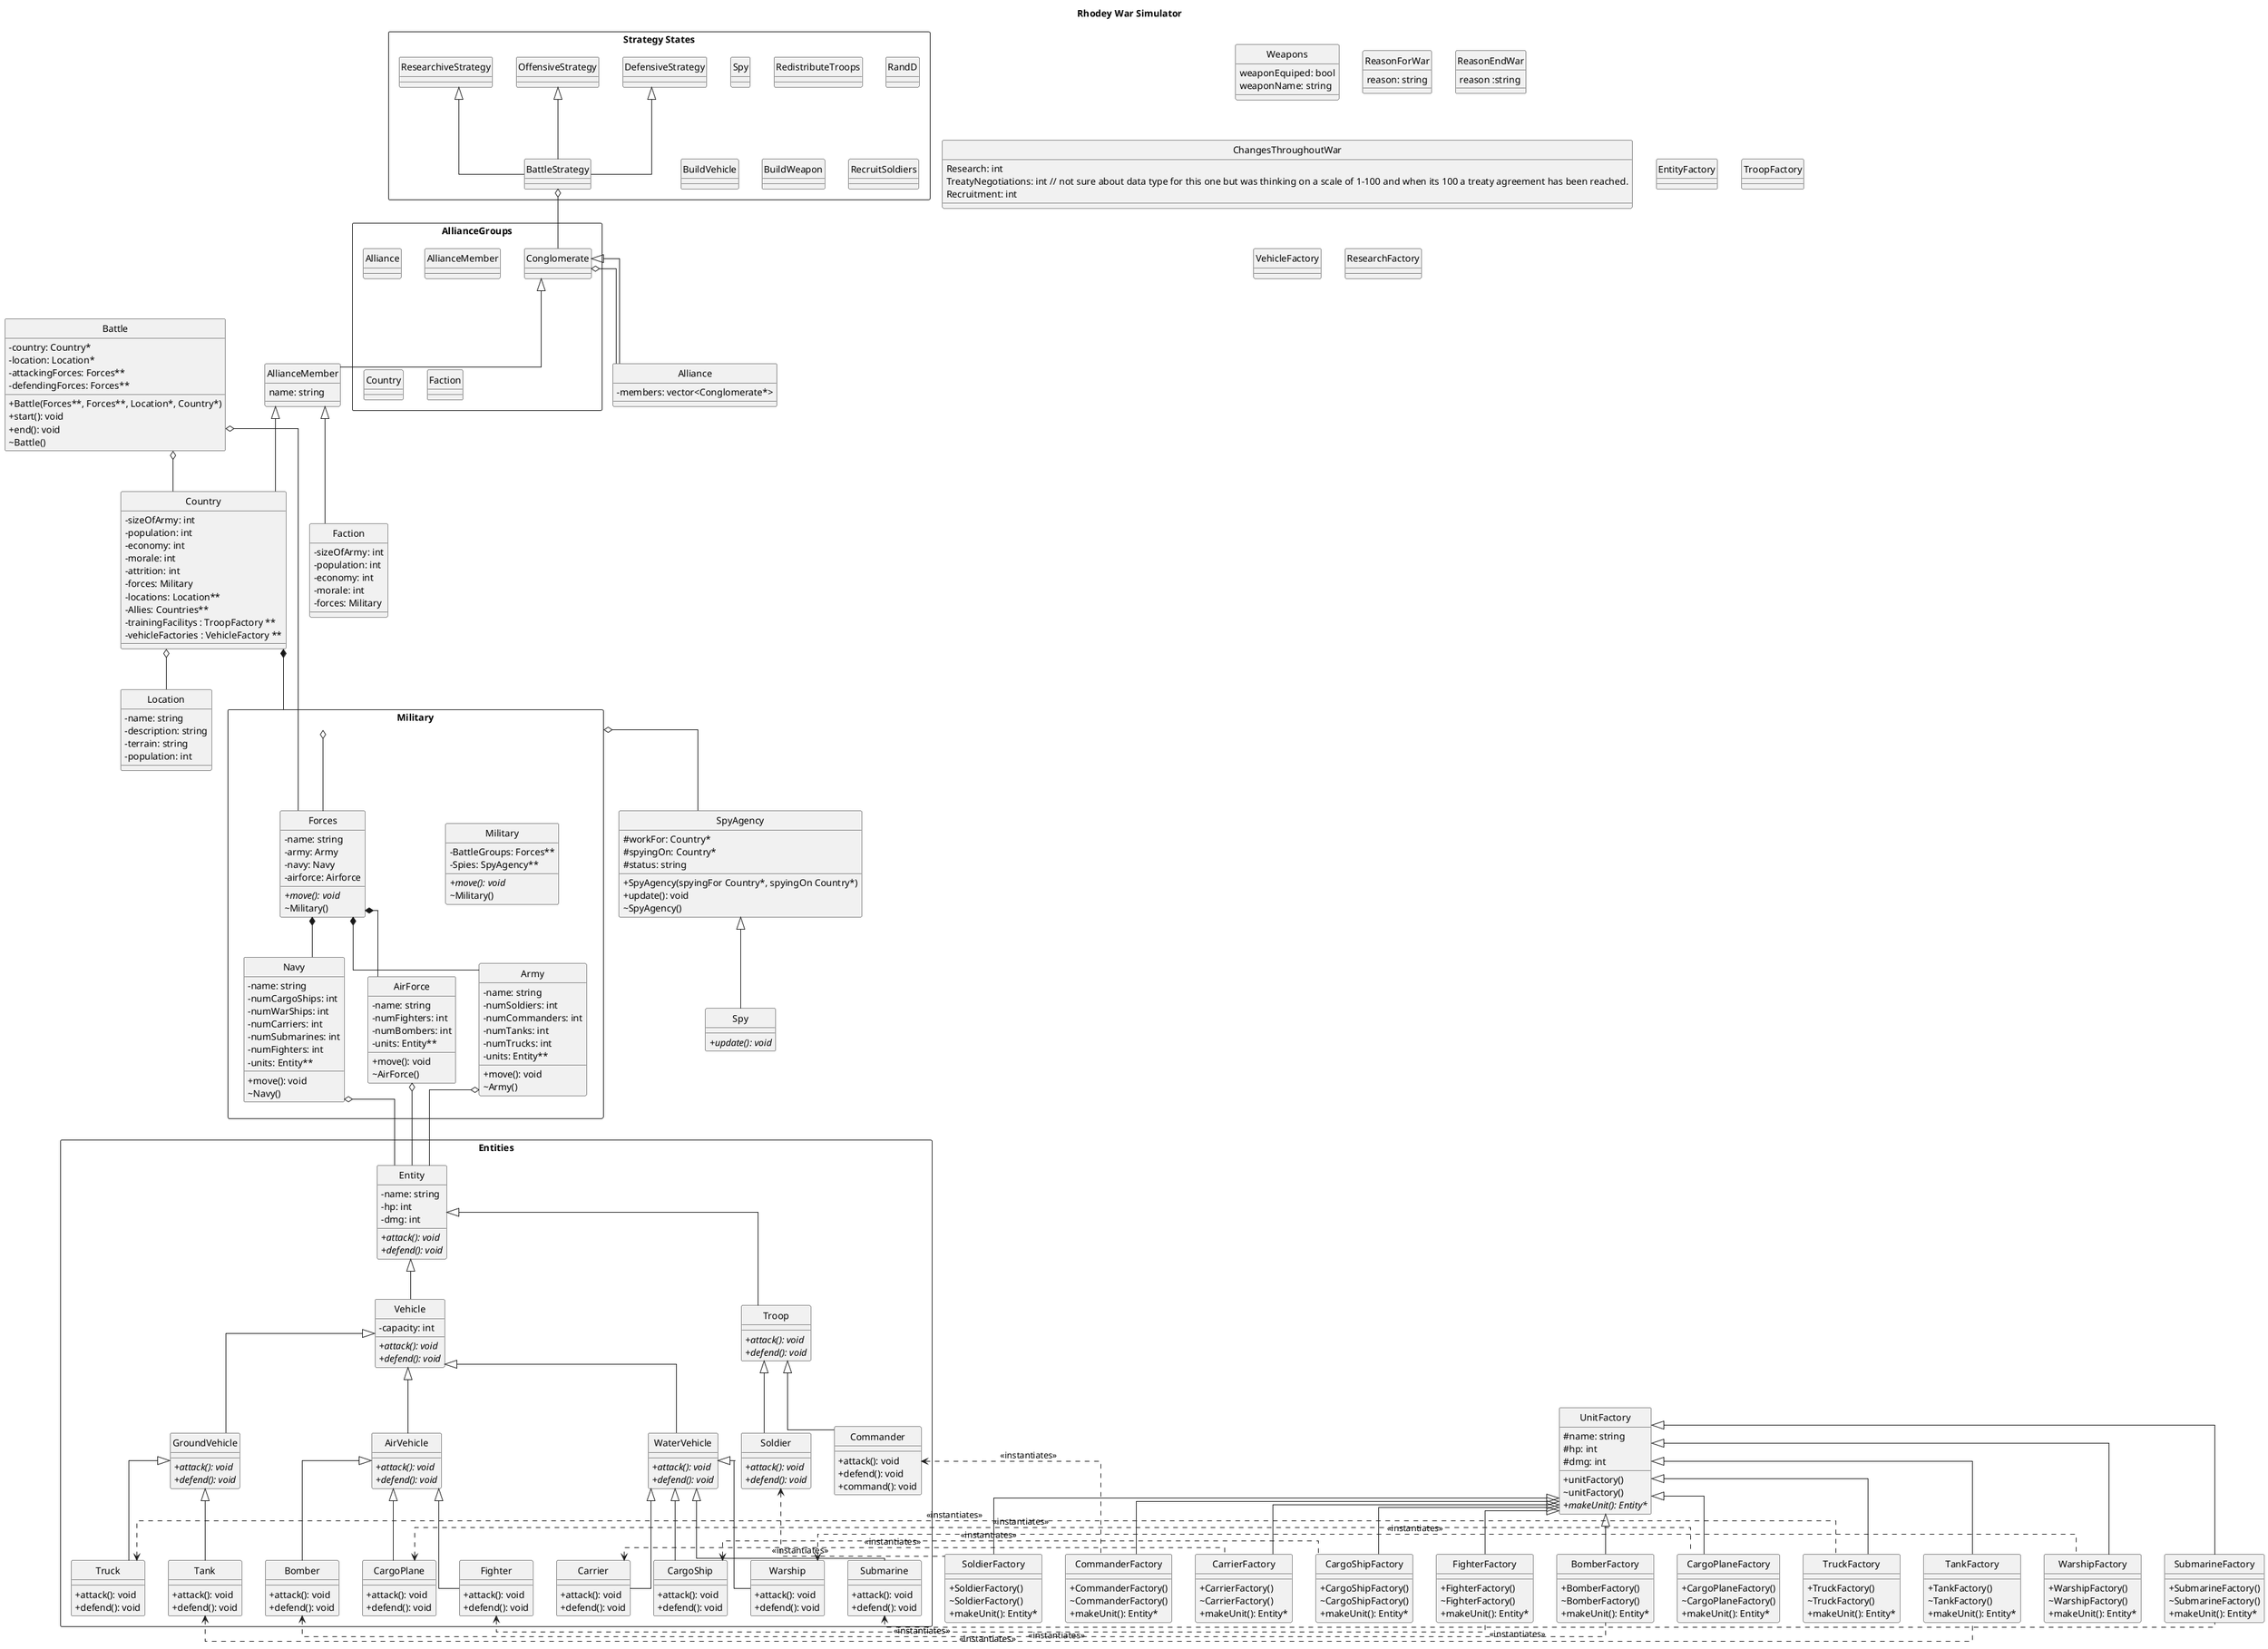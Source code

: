 !include <font-awesome/common>
@startuml Rhodey Class Diagram
skinparam classAttributeIconSize 0
title Rhodey War Simulator
hide circle
skinparam linetype ortho

' ===== CLASSES =====

rectangle AllianceGroups{
    class Alliance
    class AllianceMember
    class Conglomerate
    Class Country
    class Faction
}



class AllianceMember {
    name: string
    

}
class Alliance{
    - members: vector<Conglomerate*>

}

class Weapons {
    weaponEquiped: bool
    weaponName: string
}

class ReasonForWar {
    reason: string

}
class ReasonEndWar {
    reason :string
}
class ChangesThroughoutWar {
    Research: int
    TreatyNegotiations: int // not sure about data type for this one but was thinking on a scale of 1-100 and when its 100 a treaty agreement has been reached.
    Recruitment: int
}




rectangle Military{
    class Military{
        - BattleGroups: Forces**
        - Spies: SpyAgency**
        {abstract} + move(): void
        ~Military()
    }

    class Forces{
        - name: string
        - army: Army
        - navy: Navy
        - airforce: Airforce
        {abstract} + move(): void
        ~Military()
    }

    class Army{
        - name: string
        - numSoldiers: int
        - numCommanders: int
        - numTanks: int
        - numTrucks: int
        - units: Entity**
        + move(): void
        ~Army()
    }

    class Navy{
        - name: string
        - numCargoShips: int
        - numWarShips: int
        - numCarriers: int
        - numSubmarines: int
        - numFighters: int
        - units: Entity**
        + move(): void
        ~Navy()
    }

    class AirForce{
        - name: string
        - numFighters: int
        - numBombers: int
        - units: Entity**
        + move(): void
        ~AirForce()
    }
}



class EntityFactory
class TroopFactory
class VehicleFactory
class ResearchFactory

class UnitFactory{
    # name: string
    # hp: int
    # dmg: int
    + unitFactory()
    ~ unitFactory()
    + {abstract} makeUnit(): Entity*
    
}

class TruckFactory{
    + TruckFactory()
    ~ TruckFactory()
    + makeUnit(): Entity*   
}

class TankFactory{
    + TankFactory()
    ~ TankFactory()
    + makeUnit(): Entity*   
}

class SoldierFactory{
    + SoldierFactory()
    ~ SoldierFactory()
    + makeUnit(): Entity*   
}

class CommanderFactory{
    + CommanderFactory()
    ~ CommanderFactory()
    + makeUnit(): Entity*   
}

class CarrierFactory{
    + CarrierFactory()
    ~ CarrierFactory()
    + makeUnit(): Entity*   
}

class CargoShipFactory{
    + CargoShipFactory()
    ~ CargoShipFactory()
    + makeUnit(): Entity*   
}

class WarshipFactory{
    + WarshipFactory()
    ~ WarshipFactory()
    + makeUnit(): Entity*   
}

class SubmarineFactory{
    + SubmarineFactory()
    ~ SubmarineFactory()
    + makeUnit(): Entity*   
}

class FighterFactory{
    + FighterFactory()
    ~ FighterFactory()
    + makeUnit(): Entity*   
}

class BomberFactory{
    + BomberFactory()
    ~ BomberFactory()
    + makeUnit(): Entity*   
}

class CargoPlaneFactory{
    + CargoPlaneFactory()
    ~ CargoPlaneFactory()
    + makeUnit(): Entity*   
}




class Faction{
    - sizeOfArmy: int
    - population: int
    - economy: int
    - morale: int
    - forces: Military
}

class Country{
    - sizeOfArmy: int
    - population: int
    - economy: int
    - morale: int
    - attrition: int
    - forces: Military
    - locations: Location**
    - Allies: Countries**
    - trainingFacilitys : TroopFactory **
    - vehicleFactories : VehicleFactory **
}

class Location{
    - name: string
    - description: string
    - terrain: string
    - population: int

}

class Battle{
    - country: Country*
    - location: Location*
    - attackingForces: Forces**
    - defendingForces: Forces**
    + Battle(Forces~**, Forces~**, Location*, Country*)
    + start(): void
    + end(): void
    ~Battle()
}



class SpyAgency{
    # workFor: Country*
    # spyingOn: Country*
    # status: string
    + SpyAgency(spyingFor Country*, spyingOn Country*)
    + update(): void
    ~SpyAgency()
}

class Spy{
     {abstract} + update(): void
}






' == Entities == '
rectangle "Entities" {
    

    class Entity{
        - name: string
        - hp: int
        - dmg: int
        {abstract} + attack(): void
        {abstract} + defend(): void


    }



    class Troop{
        {abstract} + attack(): void
        {abstract} + defend(): void

    }

    class Vehicle{
        - capacity: int
        {abstract} + attack(): void
        {abstract} + defend(): void
    }

    class GroundVehicle{
        {abstract} + attack(): void
        {abstract} + defend(): void
    }

    class Truck{
        + attack(): void
        + defend(): void
    }

    class Tank{
        + attack(): void
        + defend(): void
    }

    class AirVehicle{
        {abstract} + attack(): void
        {abstract} + defend(): void
    }

    class Fighter{
        + attack(): void
        + defend(): void
    }

    class Bomber{
        + attack(): void
        + defend(): void
    }

    class CargoPlane{

        + attack(): void
        + defend(): void
    }

    class WaterVehicle{

        {abstract} + attack(): void
        {abstract} + defend(): void
    }


    class CargoShip{

        + attack(): void
        + defend(): void
    }

    class Warship{

        + attack(): void
        + defend(): void
    }

    class Submarine{

        + attack(): void
        + defend(): void
    }

    class Carrier{

        + attack(): void
        + defend(): void
    }

    class Soldier{

        {abstract} + attack(): void
        {abstract} + defend(): void
    }

    class Commander{
        + attack(): void
        + defend(): void
        + command(): void
    }
}

' Different strategy states'
rectangle "Strategy States" {
    class BattleStrategy
    class DefensiveStrategy
    class OffensiveStrategy
    class ResearchiveStrategy
    class Spy
    class RedistributeTroops
    class RandD
    class BuildVehicle
    class BuildWeapon
    class RecruitSoldiers
}

' ===== RELATIONSHIPS =====
Entity <|-- Troop
Entity <|-- Vehicle
Troop <|-- Soldier
Troop <|-- Commander
Vehicle <|-- GroundVehicle
Vehicle <|-- AirVehicle
Vehicle <|-- WaterVehicle
GroundVehicle <|-- Truck
GroundVehicle <|-- Tank
AirVehicle <|-- Fighter
AirVehicle <|-- Bomber
AirVehicle <|-- CargoPlane
WaterVehicle <|-- Warship
WaterVehicle <|-- Carrier
WaterVehicle <|-- Submarine
WaterVehicle <|-- CargoShip

UnitFactory <|-- TruckFactory
UnitFactory <|-- TankFactory
UnitFactory <|-- SoldierFactory
UnitFactory <|-- CommanderFactory
UnitFactory <|-- WarshipFactory
UnitFactory <|-- SubmarineFactory
UnitFactory <|-- CarrierFactory
UnitFactory <|-- CargoShipFactory
UnitFactory <|-- FighterFactory
UnitFactory <|-- BomberFactory
UnitFactory <|-- CargoPlaneFactory

TruckFactory .l.> Truck : <<instantiates>>
TankFactory .l.> Tank : <<instantiates>>
SoldierFactory .l.> Soldier : <<instantiates>>
CommanderFactory .l.> Commander : <<instantiates>>
WarshipFactory .l.> Warship : <<instantiates>>
SubmarineFactory .l.> Submarine : <<instantiates>>
CarrierFactory .l.> Carrier : <<instantiates>>
CargoShipFactory .l.> CargoShip : <<instantiates>>
FighterFactory .l.> Fighter : <<instantiates>>
BomberFactory .l.> Bomber : <<instantiates>>
CargoPlaneFactory .l.> CargoPlane : <<instantiates>>



Forces *-- Army
Forces *-- Navy
Forces *-- AirForce

Military o-- Forces

Army o-- Entity
Navy o-- Entity
AirForce o-- Entity

Country o-- Location
Country *-- Military

Battle o-- Country
Battle o-- Forces

SpyAgency <|-- Spy
Military o-- SpyAgency

AllianceMember <|-- Country
AllianceMember <|-- Faction
Conglomerate <|-- Alliance
Conglomerate <|-- AllianceMember
Conglomerate o-- Alliance
BattleStrategy o-- Conglomerate
DefensiveStrategy <|-- BattleStrategy
OffensiveStrategy <|-- BattleStrategy
ResearchiveStrategy <|-- BattleStrategy

@enduml
